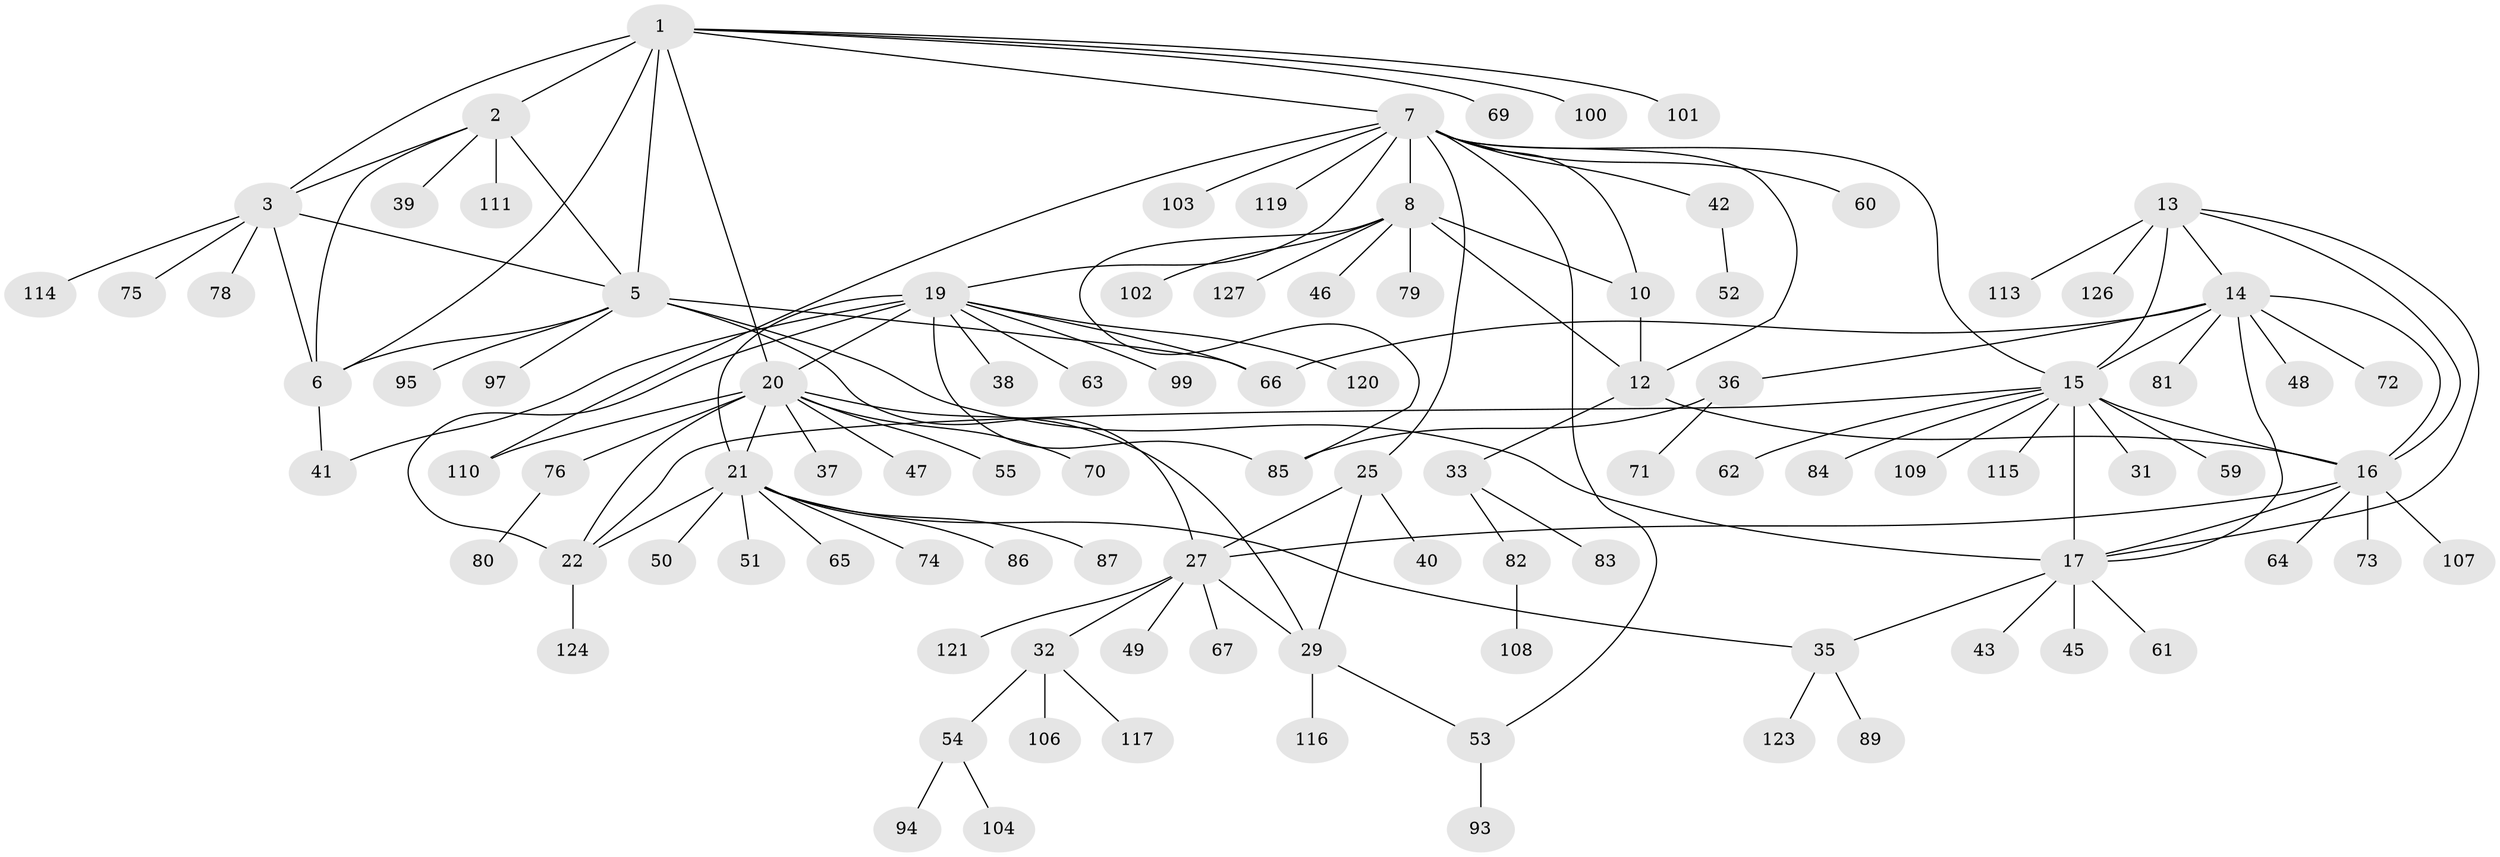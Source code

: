 // Generated by graph-tools (version 1.1) at 2025/52/02/27/25 19:52:21]
// undirected, 100 vertices, 133 edges
graph export_dot {
graph [start="1"]
  node [color=gray90,style=filled];
  1 [super="+4"];
  2 [super="+91"];
  3 [super="+34"];
  5 [super="+77"];
  6 [super="+44"];
  7 [super="+11"];
  8 [super="+9"];
  10;
  12 [super="+98"];
  13 [super="+57"];
  14 [super="+128"];
  15 [super="+18"];
  16 [super="+56"];
  17 [super="+58"];
  19 [super="+118"];
  20 [super="+24"];
  21 [super="+23"];
  22;
  25 [super="+26"];
  27 [super="+28"];
  29 [super="+30"];
  31;
  32;
  33;
  35;
  36 [super="+68"];
  37;
  38;
  39;
  40;
  41;
  42;
  43;
  45;
  46;
  47;
  48;
  49 [super="+88"];
  50;
  51;
  52;
  53 [super="+96"];
  54 [super="+112"];
  55;
  59;
  60;
  61;
  62;
  63;
  64;
  65;
  66;
  67;
  69;
  70;
  71;
  72;
  73;
  74;
  75 [super="+105"];
  76 [super="+90"];
  78;
  79;
  80;
  81;
  82 [super="+92"];
  83;
  84;
  85 [super="+122"];
  86;
  87;
  89;
  93;
  94;
  95;
  97;
  99;
  100;
  101;
  102;
  103;
  104;
  106;
  107;
  108;
  109;
  110;
  111;
  113;
  114;
  115;
  116;
  117;
  119;
  120;
  121;
  123;
  124 [super="+125"];
  126;
  127;
  1 -- 2 [weight=2];
  1 -- 3 [weight=2];
  1 -- 5 [weight=2];
  1 -- 6 [weight=2];
  1 -- 101;
  1 -- 100;
  1 -- 69;
  1 -- 7;
  1 -- 20;
  2 -- 3;
  2 -- 5;
  2 -- 6;
  2 -- 39;
  2 -- 111;
  3 -- 5;
  3 -- 6;
  3 -- 75;
  3 -- 78;
  3 -- 114;
  5 -- 6;
  5 -- 17;
  5 -- 27;
  5 -- 95;
  5 -- 97;
  5 -- 66;
  6 -- 41;
  7 -- 8 [weight=4];
  7 -- 10 [weight=2];
  7 -- 12 [weight=2];
  7 -- 19;
  7 -- 25;
  7 -- 42;
  7 -- 60;
  7 -- 110;
  7 -- 103;
  7 -- 15;
  7 -- 119;
  7 -- 53;
  8 -- 10 [weight=2];
  8 -- 12 [weight=2];
  8 -- 102;
  8 -- 127;
  8 -- 46;
  8 -- 79;
  8 -- 85;
  10 -- 12;
  12 -- 33;
  12 -- 16;
  13 -- 14;
  13 -- 15 [weight=2];
  13 -- 16;
  13 -- 17;
  13 -- 113;
  13 -- 126;
  14 -- 15 [weight=2];
  14 -- 16;
  14 -- 17;
  14 -- 36;
  14 -- 48;
  14 -- 66;
  14 -- 72;
  14 -- 81;
  15 -- 16 [weight=2];
  15 -- 17 [weight=2];
  15 -- 22;
  15 -- 31;
  15 -- 59;
  15 -- 115;
  15 -- 109;
  15 -- 84;
  15 -- 62;
  16 -- 17;
  16 -- 27;
  16 -- 64;
  16 -- 73;
  16 -- 107;
  17 -- 35;
  17 -- 43;
  17 -- 45;
  17 -- 61;
  19 -- 20 [weight=2];
  19 -- 21 [weight=2];
  19 -- 22;
  19 -- 38;
  19 -- 41;
  19 -- 63;
  19 -- 66;
  19 -- 85;
  19 -- 99;
  19 -- 120;
  20 -- 21 [weight=4];
  20 -- 22 [weight=2];
  20 -- 47;
  20 -- 55;
  20 -- 76;
  20 -- 110;
  20 -- 37;
  20 -- 70;
  20 -- 29;
  21 -- 22 [weight=2];
  21 -- 51;
  21 -- 65;
  21 -- 35;
  21 -- 74;
  21 -- 50;
  21 -- 86;
  21 -- 87;
  22 -- 124;
  25 -- 27 [weight=4];
  25 -- 29 [weight=4];
  25 -- 40;
  27 -- 29 [weight=4];
  27 -- 32;
  27 -- 121;
  27 -- 67;
  27 -- 49;
  29 -- 53;
  29 -- 116;
  32 -- 54;
  32 -- 106;
  32 -- 117;
  33 -- 82;
  33 -- 83;
  35 -- 89;
  35 -- 123;
  36 -- 71;
  36 -- 85;
  42 -- 52;
  53 -- 93;
  54 -- 94;
  54 -- 104;
  76 -- 80;
  82 -- 108;
}
